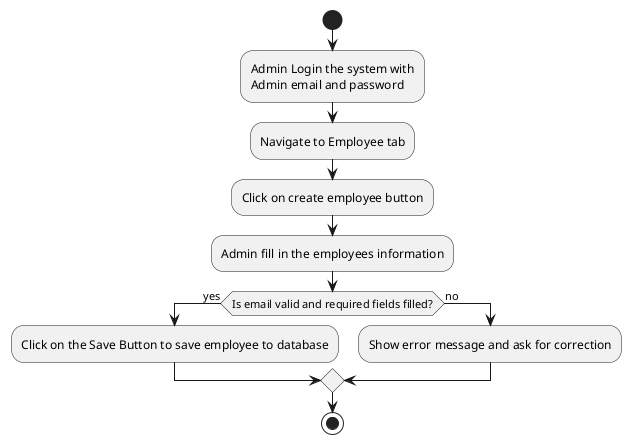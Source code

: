 @startuml

start

:Admin Login the system with
Admin email and password;

:Navigate to Employee tab;

:Click on create employee button;

:Admin fill in the employees information;

if (Is email valid and required fields filled?) then (yes)
    :Click on the Save Button to save employee to database;
else (no)
    :Show error message and ask for correction;
endif

stop

@enduml